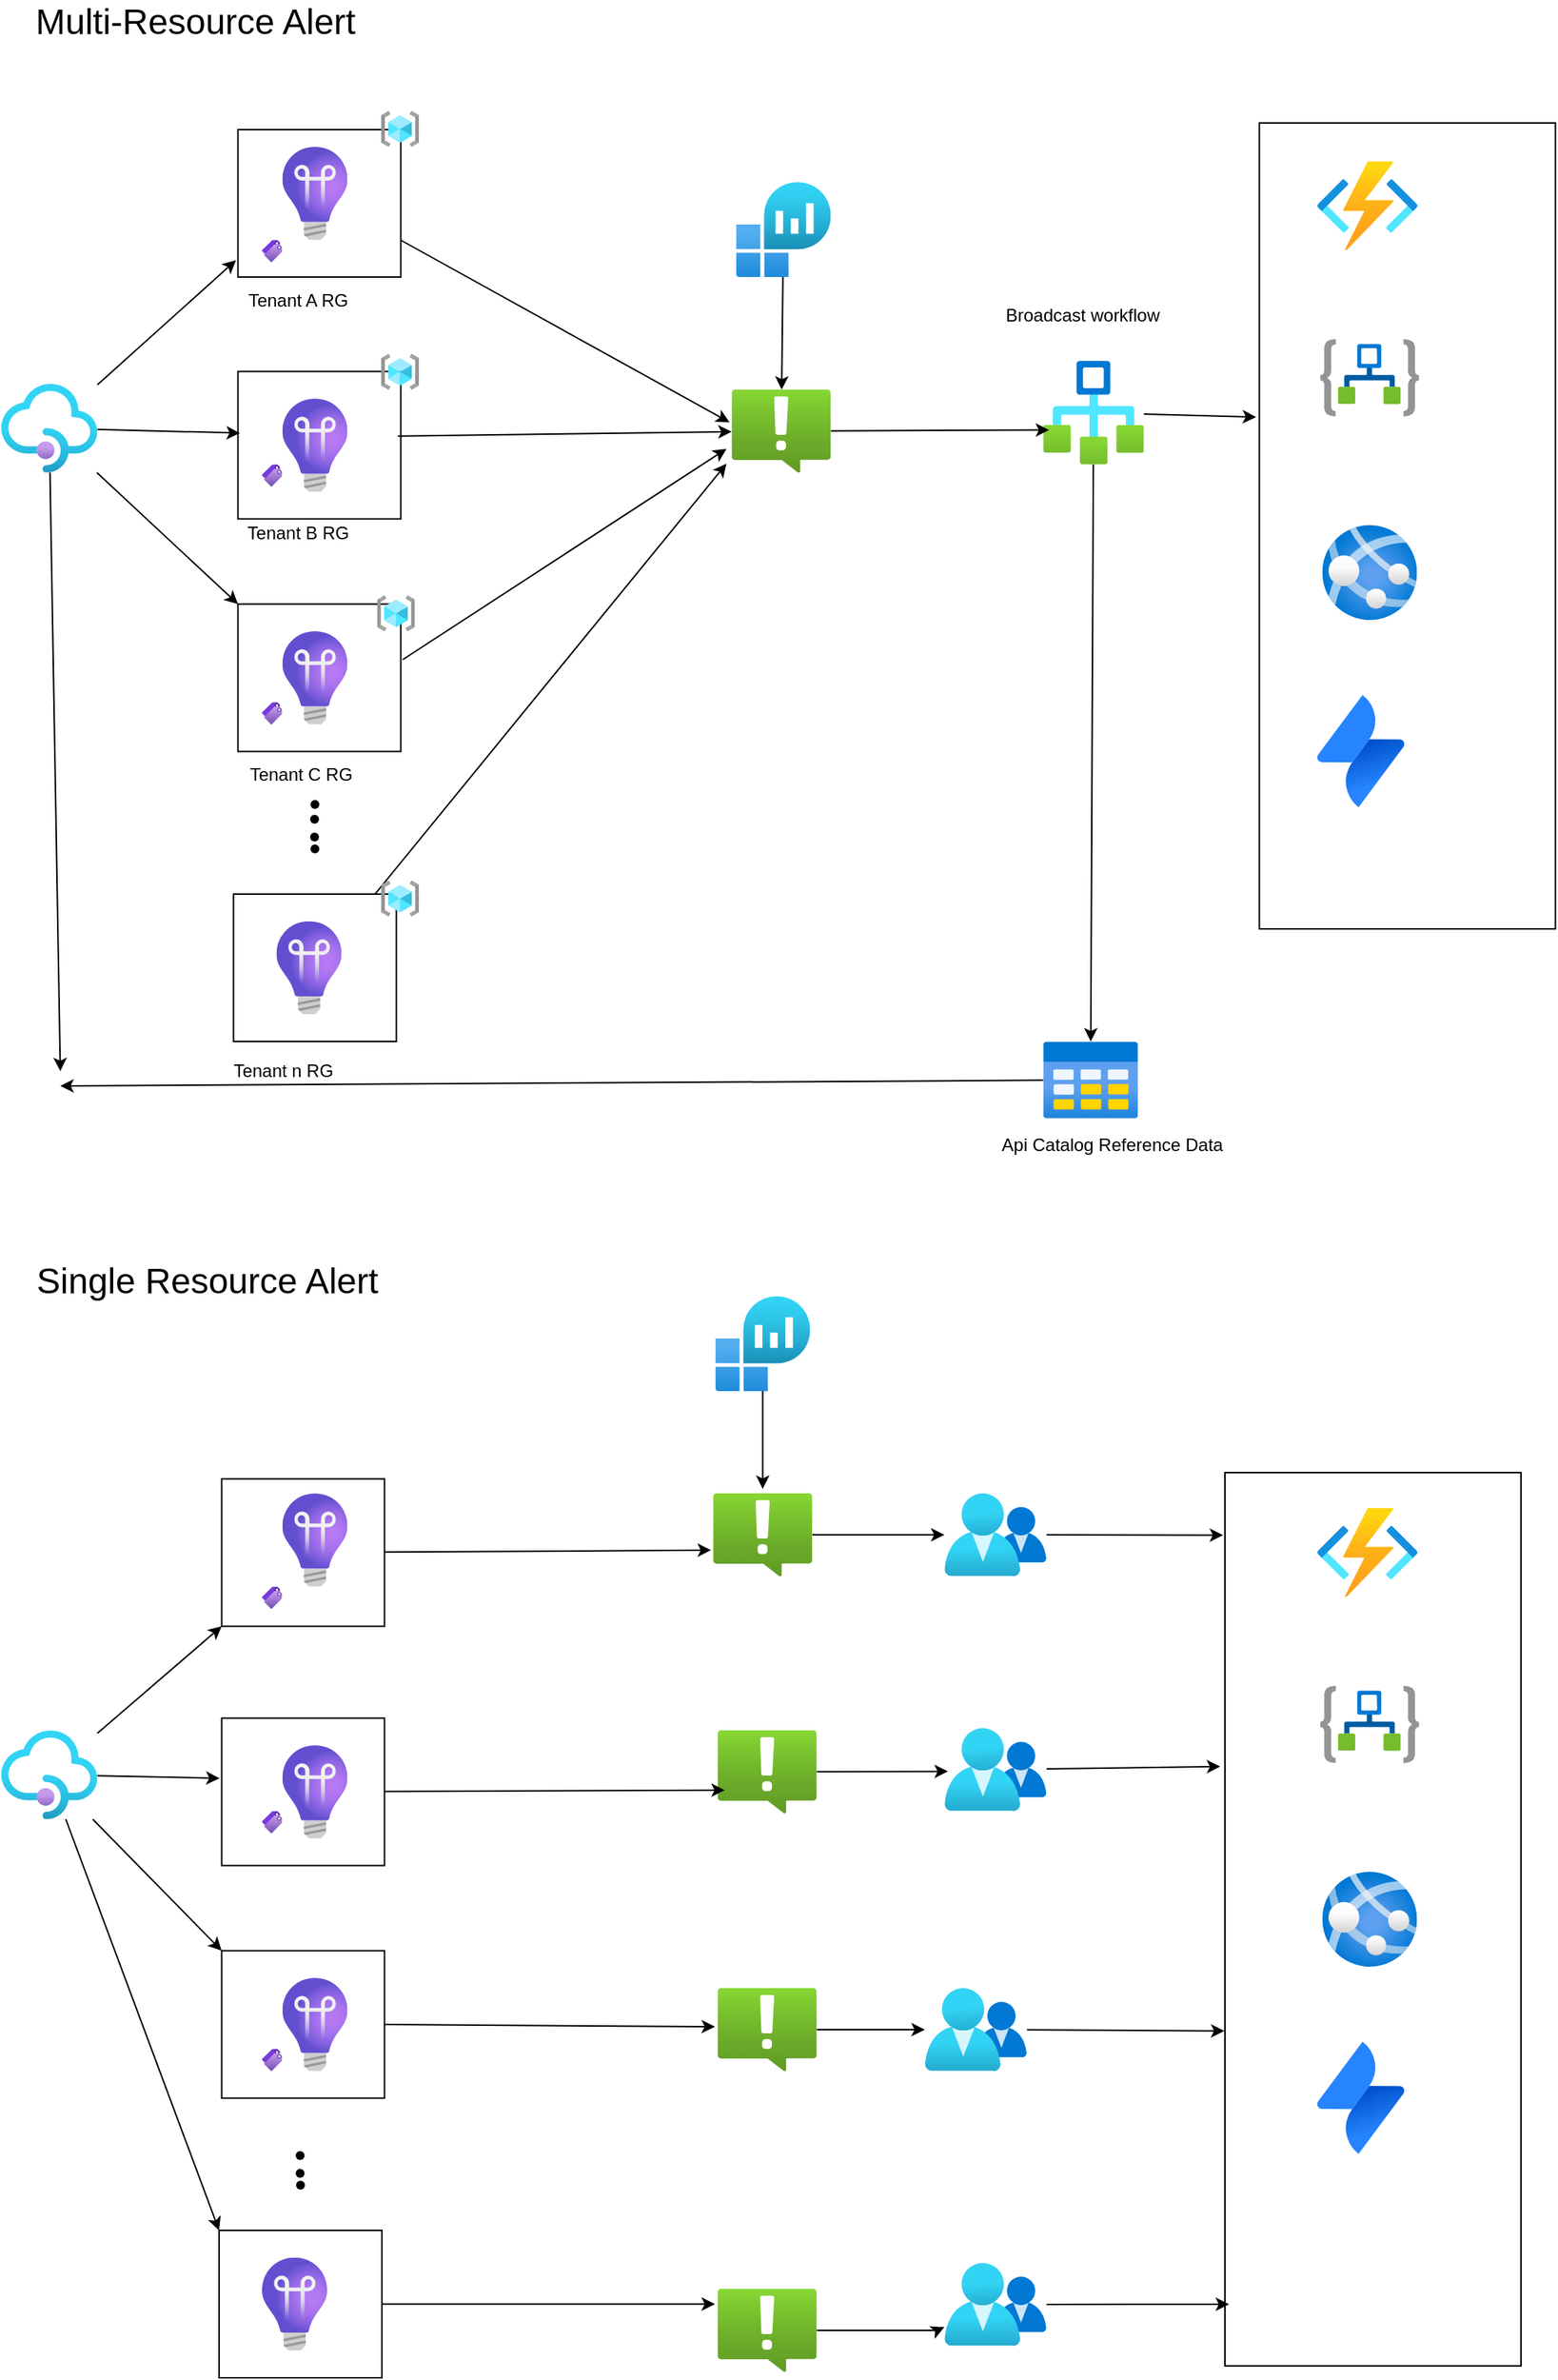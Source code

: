 <mxfile>
    <diagram id="PjX6TMRhEjkoH-ikMJ8E" name="Page-1">
        <mxGraphModel dx="1954" dy="688" grid="1" gridSize="10" guides="1" tooltips="1" connect="1" arrows="1" fold="1" page="1" pageScale="1" pageWidth="1100" pageHeight="850" math="0" shadow="0">
            <root>
                <mxCell id="0"/>
                <mxCell id="1" parent="0"/>
                <mxCell id="38" value="" style="edgeStyle=none;html=1;entryX=-0.012;entryY=0.886;entryDx=0;entryDy=0;entryPerimeter=0;" edge="1" parent="1" source="2" target="152">
                    <mxGeometry relative="1" as="geometry"/>
                </mxCell>
                <mxCell id="40" style="edgeStyle=none;html=1;entryX=0.012;entryY=0.418;entryDx=0;entryDy=0;entryPerimeter=0;" edge="1" parent="1" source="2" target="153">
                    <mxGeometry relative="1" as="geometry"/>
                </mxCell>
                <mxCell id="41" style="edgeStyle=none;html=1;entryX=0;entryY=0;entryDx=0;entryDy=0;" edge="1" parent="1" source="2" target="154">
                    <mxGeometry relative="1" as="geometry"/>
                </mxCell>
                <mxCell id="78" style="edgeStyle=none;html=1;" edge="1" parent="1" source="2">
                    <mxGeometry relative="1" as="geometry">
                        <mxPoint x="67.75" y="758" as="targetPoint"/>
                    </mxGeometry>
                </mxCell>
                <mxCell id="2" value="" style="aspect=fixed;html=1;points=[];align=center;image;fontSize=12;image=img/lib/azure2/integration/API_Management_Services.svg;" vertex="1" parent="1">
                    <mxGeometry x="27.75" y="294" width="65" height="60" as="geometry"/>
                </mxCell>
                <mxCell id="54" style="edgeStyle=none;html=1;" edge="1" parent="1" source="9" target="52">
                    <mxGeometry relative="1" as="geometry"/>
                </mxCell>
                <mxCell id="151" style="edgeStyle=none;html=1;entryX=-0.011;entryY=0.365;entryDx=0;entryDy=0;entryPerimeter=0;" edge="1" parent="1" source="9" target="69">
                    <mxGeometry relative="1" as="geometry"/>
                </mxCell>
                <mxCell id="9" value="" style="aspect=fixed;html=1;points=[];align=center;image;fontSize=12;image=img/lib/azure2/general/Workflow.svg;" vertex="1" parent="1">
                    <mxGeometry x="731.75" y="278.5" width="68" height="70" as="geometry"/>
                </mxCell>
                <mxCell id="17" value="" style="aspect=fixed;html=1;points=[];align=center;image;fontSize=12;image=img/lib/azure2/general/Tags.svg;" vertex="1" parent="1">
                    <mxGeometry x="203.9" y="509" width="13.85" height="15" as="geometry"/>
                </mxCell>
                <mxCell id="42" style="edgeStyle=none;html=1;entryX=-0.022;entryY=0.393;entryDx=0;entryDy=0;entryPerimeter=0;exitX=1;exitY=0.75;exitDx=0;exitDy=0;" edge="1" parent="1" source="152" target="145">
                    <mxGeometry relative="1" as="geometry">
                        <mxPoint x="419.838" y="278.07" as="targetPoint"/>
                    </mxGeometry>
                </mxCell>
                <mxCell id="15" value="" style="aspect=fixed;html=1;points=[];align=center;image;fontSize=12;image=img/lib/azure2/devops/Application_Insights.svg;" vertex="1" parent="1">
                    <mxGeometry x="217.75" y="134" width="44" height="63" as="geometry"/>
                </mxCell>
                <mxCell id="47" style="edgeStyle=none;html=1;exitX=0.982;exitY=0.438;exitDx=0;exitDy=0;exitPerimeter=0;" edge="1" parent="1" source="153" target="145">
                    <mxGeometry relative="1" as="geometry">
                        <mxPoint x="267.75" y="327" as="sourcePoint"/>
                        <mxPoint x="507.75" y="327" as="targetPoint"/>
                    </mxGeometry>
                </mxCell>
                <mxCell id="34" value="" style="aspect=fixed;html=1;points=[];align=center;image;fontSize=12;image=img/lib/azure2/devops/Application_Insights.svg;" vertex="1" parent="1">
                    <mxGeometry x="217.75" y="304" width="44" height="63" as="geometry"/>
                </mxCell>
                <mxCell id="44" style="edgeStyle=none;html=1;exitX=1.012;exitY=0.377;exitDx=0;exitDy=0;exitPerimeter=0;" edge="1" parent="1" source="154">
                    <mxGeometry relative="1" as="geometry">
                        <mxPoint x="517.75" y="338" as="targetPoint"/>
                    </mxGeometry>
                </mxCell>
                <mxCell id="35" value="" style="aspect=fixed;html=1;points=[];align=center;image;fontSize=12;image=img/lib/azure2/devops/Application_Insights.svg;" vertex="1" parent="1">
                    <mxGeometry x="217.75" y="461" width="44" height="63" as="geometry"/>
                </mxCell>
                <mxCell id="79" style="edgeStyle=none;html=1;" edge="1" parent="1" source="52">
                    <mxGeometry relative="1" as="geometry">
                        <mxPoint x="67.75" y="768" as="targetPoint"/>
                    </mxGeometry>
                </mxCell>
                <mxCell id="52" value="" style="aspect=fixed;html=1;points=[];align=center;image;fontSize=12;image=img/lib/azure2/general/Table.svg;shadow=0;fillColor=none;" vertex="1" parent="1">
                    <mxGeometry x="731.75" y="738" width="64" height="52" as="geometry"/>
                </mxCell>
                <mxCell id="57" value="" style="aspect=fixed;html=1;points=[];align=center;image;fontSize=12;image=img/lib/azure2/general/Tags.svg;" vertex="1" parent="1">
                    <mxGeometry x="203.9" y="197" width="13.85" height="15" as="geometry"/>
                </mxCell>
                <mxCell id="58" value="" style="aspect=fixed;html=1;points=[];align=center;image;fontSize=12;image=img/lib/azure2/general/Tags.svg;" vertex="1" parent="1">
                    <mxGeometry x="203.9" y="348.5" width="13.85" height="15" as="geometry"/>
                </mxCell>
                <mxCell id="60" value="" style="aspect=fixed;html=1;points=[];align=center;image;fontSize=12;image=img/lib/azure2/iot/Function_Apps.svg;shadow=0;fillColor=none;" vertex="1" parent="1">
                    <mxGeometry x="916.75" y="144" width="68" height="60" as="geometry"/>
                </mxCell>
                <mxCell id="61" value="" style="aspect=fixed;html=1;points=[];align=center;image;fontSize=12;image=img/lib/azure2/iot/Logic_Apps.svg;shadow=0;fillColor=none;" vertex="1" parent="1">
                    <mxGeometry x="918.75" y="264" width="67" height="52" as="geometry"/>
                </mxCell>
                <mxCell id="63" value="" style="aspect=fixed;html=1;points=[];align=center;image;fontSize=12;image=img/lib/azure2/compute/App_Services.svg;shadow=0;fillColor=none;" vertex="1" parent="1">
                    <mxGeometry x="920.25" y="389.5" width="64" height="64" as="geometry"/>
                </mxCell>
                <mxCell id="65" value="" style="image;image=img/lib/atlassian/Jira_Service_Desk_Logo.svg;shadow=0;fillColor=none;" vertex="1" parent="1">
                    <mxGeometry x="916.75" y="504" width="59" height="76" as="geometry"/>
                </mxCell>
                <mxCell id="67" value="" style="shape=image;verticalLabelPosition=bottom;labelBackgroundColor=#ffffff;verticalAlign=top;aspect=fixed;imageAspect=0;image=https://www.pngfind.com/pngs/m/618-6187399_servicenow-logo-png-service-now-logo-png-transparent.png;" vertex="1" parent="1">
                    <mxGeometry x="897.75" y="626.5" width="133.71" height="27" as="geometry"/>
                </mxCell>
                <mxCell id="69" value="" style="whiteSpace=wrap;html=1;shadow=0;fillColor=none;" vertex="1" parent="1">
                    <mxGeometry x="877.75" y="118" width="200" height="544" as="geometry"/>
                </mxCell>
                <mxCell id="111" value="" style="edgeStyle=none;html=1;entryX=0;entryY=1;entryDx=0;entryDy=0;" edge="1" parent="1" source="115" target="161">
                    <mxGeometry relative="1" as="geometry"/>
                </mxCell>
                <mxCell id="112" style="edgeStyle=none;html=1;entryX=-0.013;entryY=0.408;entryDx=0;entryDy=0;entryPerimeter=0;" edge="1" parent="1" source="115" target="163">
                    <mxGeometry relative="1" as="geometry"/>
                </mxCell>
                <mxCell id="113" style="edgeStyle=none;html=1;entryX=0;entryY=0;entryDx=0;entryDy=0;" edge="1" parent="1" source="115" target="164">
                    <mxGeometry relative="1" as="geometry"/>
                </mxCell>
                <mxCell id="205" style="edgeStyle=none;html=1;entryX=0;entryY=0;entryDx=0;entryDy=0;" edge="1" parent="1" source="115" target="199">
                    <mxGeometry relative="1" as="geometry"/>
                </mxCell>
                <mxCell id="115" value="" style="aspect=fixed;html=1;points=[];align=center;image;fontSize=12;image=img/lib/azure2/integration/API_Management_Services.svg;" vertex="1" parent="1">
                    <mxGeometry x="27.75" y="1203" width="65" height="60" as="geometry"/>
                </mxCell>
                <mxCell id="122" value="" style="aspect=fixed;html=1;points=[];align=center;image;fontSize=12;image=img/lib/azure2/general/Tags.svg;" vertex="1" parent="1">
                    <mxGeometry x="203.9" y="1418" width="13.85" height="15" as="geometry"/>
                </mxCell>
                <mxCell id="126" style="edgeStyle=none;html=1;entryX=-0.021;entryY=0.685;entryDx=0;entryDy=0;entryPerimeter=0;startArrow=none;" edge="1" parent="1" source="161" target="143">
                    <mxGeometry relative="1" as="geometry">
                        <mxPoint x="442.022" y="1076.14" as="targetPoint"/>
                    </mxGeometry>
                </mxCell>
                <mxCell id="127" value="" style="aspect=fixed;html=1;points=[];align=center;image;fontSize=12;image=img/lib/azure2/devops/Application_Insights.svg;" vertex="1" parent="1">
                    <mxGeometry x="217.75" y="1043" width="44" height="63" as="geometry"/>
                </mxCell>
                <mxCell id="129" value="" style="aspect=fixed;html=1;points=[];align=center;image;fontSize=12;image=img/lib/azure2/devops/Application_Insights.svg;" vertex="1" parent="1">
                    <mxGeometry x="217.75" y="1213" width="44" height="63" as="geometry"/>
                </mxCell>
                <mxCell id="130" style="edgeStyle=none;html=1;exitX=1;exitY=0.5;exitDx=0;exitDy=0;" edge="1" parent="1" source="164">
                    <mxGeometry relative="1" as="geometry">
                        <mxPoint x="510" y="1403" as="targetPoint"/>
                    </mxGeometry>
                </mxCell>
                <mxCell id="131" value="" style="aspect=fixed;html=1;points=[];align=center;image;fontSize=12;image=img/lib/azure2/devops/Application_Insights.svg;" vertex="1" parent="1">
                    <mxGeometry x="217.75" y="1370" width="44" height="63" as="geometry"/>
                </mxCell>
                <mxCell id="134" value="" style="aspect=fixed;html=1;points=[];align=center;image;fontSize=12;image=img/lib/azure2/general/Tags.svg;" vertex="1" parent="1">
                    <mxGeometry x="203.9" y="1106" width="13.85" height="15" as="geometry"/>
                </mxCell>
                <mxCell id="135" value="" style="aspect=fixed;html=1;points=[];align=center;image;fontSize=12;image=img/lib/azure2/general/Tags.svg;" vertex="1" parent="1">
                    <mxGeometry x="203.9" y="1257.5" width="13.85" height="15" as="geometry"/>
                </mxCell>
                <mxCell id="136" value="" style="aspect=fixed;html=1;points=[];align=center;image;fontSize=12;image=img/lib/azure2/iot/Function_Apps.svg;shadow=0;fillColor=none;" vertex="1" parent="1">
                    <mxGeometry x="916.75" y="1053" width="68" height="60" as="geometry"/>
                </mxCell>
                <mxCell id="137" value="" style="aspect=fixed;html=1;points=[];align=center;image;fontSize=12;image=img/lib/azure2/iot/Logic_Apps.svg;shadow=0;fillColor=none;" vertex="1" parent="1">
                    <mxGeometry x="918.75" y="1173" width="67" height="52" as="geometry"/>
                </mxCell>
                <mxCell id="138" value="" style="aspect=fixed;html=1;points=[];align=center;image;fontSize=12;image=img/lib/azure2/compute/App_Services.svg;shadow=0;fillColor=none;" vertex="1" parent="1">
                    <mxGeometry x="920.25" y="1298.5" width="64" height="64" as="geometry"/>
                </mxCell>
                <mxCell id="139" value="" style="image;image=img/lib/atlassian/Jira_Service_Desk_Logo.svg;shadow=0;fillColor=none;" vertex="1" parent="1">
                    <mxGeometry x="916.75" y="1413" width="59" height="76" as="geometry"/>
                </mxCell>
                <mxCell id="140" value="" style="shape=image;verticalLabelPosition=bottom;labelBackgroundColor=#ffffff;verticalAlign=top;aspect=fixed;imageAspect=0;image=https://www.pngfind.com/pngs/m/618-6187399_servicenow-logo-png-service-now-logo-png-transparent.png;" vertex="1" parent="1">
                    <mxGeometry x="897.75" y="1535.5" width="133.71" height="27" as="geometry"/>
                </mxCell>
                <mxCell id="141" value="" style="whiteSpace=wrap;html=1;shadow=0;fillColor=none;" vertex="1" parent="1">
                    <mxGeometry x="854.5" y="1029" width="200" height="603" as="geometry"/>
                </mxCell>
                <mxCell id="183" style="edgeStyle=none;html=1;" edge="1" parent="1" source="142" target="167">
                    <mxGeometry relative="1" as="geometry"/>
                </mxCell>
                <mxCell id="142" value="" style="aspect=fixed;html=1;points=[];align=center;image;fontSize=12;image=img/lib/azure2/management_governance/Alerts.svg;shadow=0;fillColor=none;" vertex="1" parent="1">
                    <mxGeometry x="511.75" y="1377" width="67" height="56.0" as="geometry"/>
                </mxCell>
                <mxCell id="176" style="edgeStyle=none;html=1;" edge="1" parent="1" source="143" target="165">
                    <mxGeometry relative="1" as="geometry"/>
                </mxCell>
                <mxCell id="143" value="" style="aspect=fixed;html=1;points=[];align=center;image;fontSize=12;image=img/lib/azure2/management_governance/Alerts.svg;shadow=0;fillColor=none;" vertex="1" parent="1">
                    <mxGeometry x="508.75" y="1043" width="67" height="56.0" as="geometry"/>
                </mxCell>
                <mxCell id="150" style="edgeStyle=none;html=1;entryX=0.059;entryY=0.667;entryDx=0;entryDy=0;entryPerimeter=0;" edge="1" parent="1" source="145" target="9">
                    <mxGeometry relative="1" as="geometry"/>
                </mxCell>
                <mxCell id="145" value="" style="aspect=fixed;html=1;points=[];align=center;image;fontSize=12;image=img/lib/azure2/management_governance/Alerts.svg;shadow=0;fillColor=none;" vertex="1" parent="1">
                    <mxGeometry x="521.25" y="298" width="67" height="56.0" as="geometry"/>
                </mxCell>
                <mxCell id="169" style="edgeStyle=none;html=1;" edge="1" parent="1" source="148" target="145">
                    <mxGeometry relative="1" as="geometry"/>
                </mxCell>
                <mxCell id="148" value="" style="aspect=fixed;html=1;points=[];align=center;image;fontSize=12;image=img/lib/azure2/analytics/Log_Analytics_Workspaces.svg;" vertex="1" parent="1">
                    <mxGeometry x="524.25" y="158" width="64" height="64" as="geometry"/>
                </mxCell>
                <mxCell id="177" style="edgeStyle=none;html=1;entryX=0.034;entryY=0.521;entryDx=0;entryDy=0;entryPerimeter=0;" edge="1" parent="1" source="149" target="166">
                    <mxGeometry relative="1" as="geometry"/>
                </mxCell>
                <mxCell id="149" value="" style="aspect=fixed;html=1;points=[];align=center;image;fontSize=12;image=img/lib/azure2/management_governance/Alerts.svg;shadow=0;fillColor=none;" vertex="1" parent="1">
                    <mxGeometry x="511.75" y="1203" width="67" height="56.0" as="geometry"/>
                </mxCell>
                <mxCell id="152" value="" style="whiteSpace=wrap;html=1;shadow=0;fillColor=none;" vertex="1" parent="1">
                    <mxGeometry x="187.75" y="122.5" width="110" height="99.5" as="geometry"/>
                </mxCell>
                <mxCell id="153" value="" style="whiteSpace=wrap;html=1;shadow=0;fillColor=none;" vertex="1" parent="1">
                    <mxGeometry x="187.75" y="285.75" width="110" height="99.5" as="geometry"/>
                </mxCell>
                <mxCell id="154" value="" style="whiteSpace=wrap;html=1;shadow=0;fillColor=none;" vertex="1" parent="1">
                    <mxGeometry x="187.75" y="442.75" width="110" height="99.5" as="geometry"/>
                </mxCell>
                <mxCell id="157" value="Tenant C RG" style="text;html=1;align=center;verticalAlign=middle;resizable=0;points=[];autosize=1;strokeColor=none;fillColor=none;" vertex="1" parent="1">
                    <mxGeometry x="189.75" y="548" width="80" height="20" as="geometry"/>
                </mxCell>
                <mxCell id="158" value="Tenant B RG" style="text;html=1;align=center;verticalAlign=middle;resizable=0;points=[];autosize=1;strokeColor=none;fillColor=none;" vertex="1" parent="1">
                    <mxGeometry x="187.75" y="385.25" width="80" height="20" as="geometry"/>
                </mxCell>
                <mxCell id="159" value="Tenant A RG" style="text;html=1;align=center;verticalAlign=middle;resizable=0;points=[];autosize=1;strokeColor=none;fillColor=none;" vertex="1" parent="1">
                    <mxGeometry x="187.75" y="228" width="80" height="20" as="geometry"/>
                </mxCell>
                <mxCell id="161" value="" style="whiteSpace=wrap;html=1;shadow=0;fillColor=none;" vertex="1" parent="1">
                    <mxGeometry x="176.75" y="1033.25" width="110" height="99.5" as="geometry"/>
                </mxCell>
                <mxCell id="184" style="edgeStyle=none;html=1;entryX=0.073;entryY=0.72;entryDx=0;entryDy=0;entryPerimeter=0;" edge="1" parent="1" source="163" target="149">
                    <mxGeometry relative="1" as="geometry">
                        <mxPoint x="450" y="1245" as="targetPoint"/>
                    </mxGeometry>
                </mxCell>
                <mxCell id="163" value="" style="whiteSpace=wrap;html=1;shadow=0;fillColor=none;" vertex="1" parent="1">
                    <mxGeometry x="176.75" y="1194.75" width="110" height="99.5" as="geometry"/>
                </mxCell>
                <mxCell id="164" value="" style="whiteSpace=wrap;html=1;shadow=0;fillColor=none;" vertex="1" parent="1">
                    <mxGeometry x="176.75" y="1351.75" width="110" height="99.5" as="geometry"/>
                </mxCell>
                <mxCell id="179" style="edgeStyle=none;html=1;entryX=-0.006;entryY=0.07;entryDx=0;entryDy=0;entryPerimeter=0;" edge="1" parent="1" source="165" target="141">
                    <mxGeometry relative="1" as="geometry"/>
                </mxCell>
                <mxCell id="165" value="" style="aspect=fixed;html=1;points=[];align=center;image;fontSize=12;image=img/lib/azure2/management_governance/My_Customers.svg;shadow=0;fillColor=none;" vertex="1" parent="1">
                    <mxGeometry x="665" y="1043" width="69" height="56.0" as="geometry"/>
                </mxCell>
                <mxCell id="180" style="edgeStyle=none;html=1;entryX=-0.016;entryY=0.329;entryDx=0;entryDy=0;entryPerimeter=0;" edge="1" parent="1" source="166" target="141">
                    <mxGeometry relative="1" as="geometry">
                        <mxPoint x="850" y="1270" as="targetPoint"/>
                    </mxGeometry>
                </mxCell>
                <mxCell id="166" value="" style="aspect=fixed;html=1;points=[];align=center;image;fontSize=12;image=img/lib/azure2/management_governance/My_Customers.svg;shadow=0;fillColor=none;" vertex="1" parent="1">
                    <mxGeometry x="665" y="1201.5" width="69" height="56.0" as="geometry"/>
                </mxCell>
                <mxCell id="182" style="edgeStyle=none;html=1;entryX=-0.002;entryY=0.625;entryDx=0;entryDy=0;entryPerimeter=0;" edge="1" parent="1" source="167" target="141">
                    <mxGeometry relative="1" as="geometry"/>
                </mxCell>
                <mxCell id="167" value="" style="aspect=fixed;html=1;points=[];align=center;image;fontSize=12;image=img/lib/azure2/management_governance/My_Customers.svg;shadow=0;fillColor=none;" vertex="1" parent="1">
                    <mxGeometry x="651.75" y="1377" width="69" height="56.0" as="geometry"/>
                </mxCell>
                <mxCell id="171" value="Broadcast workflow" style="text;html=1;align=center;verticalAlign=middle;resizable=0;points=[];autosize=1;strokeColor=none;fillColor=none;" vertex="1" parent="1">
                    <mxGeometry x="697.75" y="238" width="120" height="20" as="geometry"/>
                </mxCell>
                <mxCell id="172" value="Api Catalog Reference Data&lt;br&gt;" style="text;html=1;align=center;verticalAlign=middle;resizable=0;points=[];autosize=1;strokeColor=none;fillColor=none;" vertex="1" parent="1">
                    <mxGeometry x="697.75" y="798" width="160" height="20" as="geometry"/>
                </mxCell>
                <mxCell id="185" value="" style="aspect=fixed;html=1;points=[];align=center;image;fontSize=12;image=img/lib/azure2/general/Resource_Groups.svg;shadow=0;fillColor=none;" vertex="1" parent="1">
                    <mxGeometry x="284.5" y="110" width="25.5" height="24" as="geometry"/>
                </mxCell>
                <mxCell id="186" value="" style="aspect=fixed;html=1;points=[];align=center;image;fontSize=12;image=img/lib/azure2/general/Resource_Groups.svg;shadow=0;fillColor=none;" vertex="1" parent="1">
                    <mxGeometry x="284.5" y="274" width="25.5" height="24" as="geometry"/>
                </mxCell>
                <mxCell id="187" value="" style="aspect=fixed;html=1;points=[];align=center;image;fontSize=12;image=img/lib/azure2/general/Resource_Groups.svg;shadow=0;fillColor=none;" vertex="1" parent="1">
                    <mxGeometry x="281.75" y="437" width="25.5" height="24" as="geometry"/>
                </mxCell>
                <mxCell id="189" style="edgeStyle=none;html=1;" edge="1" parent="1" source="188">
                    <mxGeometry relative="1" as="geometry">
                        <mxPoint x="542.25" y="1040" as="targetPoint"/>
                    </mxGeometry>
                </mxCell>
                <mxCell id="188" value="" style="aspect=fixed;html=1;points=[];align=center;image;fontSize=12;image=img/lib/azure2/analytics/Log_Analytics_Workspaces.svg;" vertex="1" parent="1">
                    <mxGeometry x="510.25" y="910" width="64" height="64" as="geometry"/>
                </mxCell>
                <mxCell id="198" style="edgeStyle=none;html=1;" edge="1" parent="1" source="190">
                    <mxGeometry relative="1" as="geometry">
                        <mxPoint x="517.75" y="348" as="targetPoint"/>
                    </mxGeometry>
                </mxCell>
                <mxCell id="190" value="" style="whiteSpace=wrap;html=1;shadow=0;fillColor=none;" vertex="1" parent="1">
                    <mxGeometry x="184.75" y="638.5" width="110" height="99.5" as="geometry"/>
                </mxCell>
                <mxCell id="192" value="" style="shape=waypoint;sketch=0;size=6;pointerEvents=1;points=[];fillColor=none;resizable=0;rotatable=0;perimeter=centerPerimeter;snapToPoint=1;shadow=0;" vertex="1" parent="1">
                    <mxGeometry x="219.75" y="588" width="40" height="40" as="geometry"/>
                </mxCell>
                <mxCell id="193" value="" style="shape=waypoint;sketch=0;size=6;pointerEvents=1;points=[];fillColor=none;resizable=0;rotatable=0;perimeter=centerPerimeter;snapToPoint=1;shadow=0;" vertex="1" parent="1">
                    <mxGeometry x="219.5" y="580" width="40" height="40" as="geometry"/>
                </mxCell>
                <mxCell id="194" value="" style="shape=waypoint;sketch=0;size=6;pointerEvents=1;points=[];fillColor=none;resizable=0;rotatable=0;perimeter=centerPerimeter;snapToPoint=1;shadow=0;" vertex="1" parent="1">
                    <mxGeometry x="219.75" y="558" width="40" height="40" as="geometry"/>
                </mxCell>
                <mxCell id="195" value="" style="shape=waypoint;sketch=0;size=6;pointerEvents=1;points=[];fillColor=none;resizable=0;rotatable=0;perimeter=centerPerimeter;snapToPoint=1;shadow=0;" vertex="1" parent="1">
                    <mxGeometry x="219.5" y="568" width="40" height="40" as="geometry"/>
                </mxCell>
                <mxCell id="196" value="Tenant n RG" style="text;html=1;align=center;verticalAlign=middle;resizable=0;points=[];autosize=1;strokeColor=none;fillColor=none;" vertex="1" parent="1">
                    <mxGeometry x="177.75" y="748" width="80" height="20" as="geometry"/>
                </mxCell>
                <mxCell id="197" value="" style="aspect=fixed;html=1;points=[];align=center;image;fontSize=12;image=img/lib/azure2/management_governance/Application_Insights.svg;shadow=0;fillColor=none;" vertex="1" parent="1">
                    <mxGeometry x="213.75" y="656.75" width="44" height="63" as="geometry"/>
                </mxCell>
                <mxCell id="207" style="edgeStyle=none;html=1;" edge="1" parent="1" source="199">
                    <mxGeometry relative="1" as="geometry">
                        <mxPoint x="510" y="1590.25" as="targetPoint"/>
                    </mxGeometry>
                </mxCell>
                <mxCell id="199" value="" style="whiteSpace=wrap;html=1;shadow=0;fillColor=none;" vertex="1" parent="1">
                    <mxGeometry x="175" y="1540.5" width="110" height="99.5" as="geometry"/>
                </mxCell>
                <mxCell id="200" value="" style="shape=waypoint;sketch=0;size=6;pointerEvents=1;points=[];fillColor=none;resizable=0;rotatable=0;perimeter=centerPerimeter;snapToPoint=1;shadow=0;" vertex="1" parent="1">
                    <mxGeometry x="210" y="1490" width="40" height="40" as="geometry"/>
                </mxCell>
                <mxCell id="201" value="" style="shape=waypoint;sketch=0;size=6;pointerEvents=1;points=[];fillColor=none;resizable=0;rotatable=0;perimeter=centerPerimeter;snapToPoint=1;shadow=0;" vertex="1" parent="1">
                    <mxGeometry x="209.75" y="1482" width="40" height="40" as="geometry"/>
                </mxCell>
                <mxCell id="202" value="" style="shape=waypoint;sketch=0;size=6;pointerEvents=1;points=[];fillColor=none;resizable=0;rotatable=0;perimeter=centerPerimeter;snapToPoint=1;shadow=0;" vertex="1" parent="1">
                    <mxGeometry x="209.75" y="1470" width="40" height="40" as="geometry"/>
                </mxCell>
                <mxCell id="203" value="" style="aspect=fixed;html=1;points=[];align=center;image;fontSize=12;image=img/lib/azure2/management_governance/Application_Insights.svg;shadow=0;fillColor=none;" vertex="1" parent="1">
                    <mxGeometry x="204" y="1558.75" width="44" height="63" as="geometry"/>
                </mxCell>
                <mxCell id="210" value="" style="edgeStyle=none;html=1;" edge="1" parent="1" source="206" target="208">
                    <mxGeometry relative="1" as="geometry">
                        <Array as="points">
                            <mxPoint x="660" y="1608"/>
                        </Array>
                    </mxGeometry>
                </mxCell>
                <mxCell id="206" value="" style="aspect=fixed;html=1;points=[];align=center;image;fontSize=12;image=img/lib/azure2/management_governance/Alerts.svg;shadow=0;fillColor=none;" vertex="1" parent="1">
                    <mxGeometry x="511.75" y="1580" width="67" height="56.0" as="geometry"/>
                </mxCell>
                <mxCell id="209" style="edgeStyle=none;html=1;entryX=0.014;entryY=0.931;entryDx=0;entryDy=0;entryPerimeter=0;" edge="1" parent="1" source="208" target="141">
                    <mxGeometry relative="1" as="geometry"/>
                </mxCell>
                <mxCell id="208" value="" style="aspect=fixed;html=1;points=[];align=center;image;fontSize=12;image=img/lib/azure2/management_governance/My_Customers.svg;shadow=0;fillColor=none;" vertex="1" parent="1">
                    <mxGeometry x="665" y="1562.5" width="69" height="56.0" as="geometry"/>
                </mxCell>
                <mxCell id="211" value="&lt;font style=&quot;font-size: 24px&quot;&gt;Multi-Resource Alert&amp;nbsp;&lt;/font&gt;" style="text;html=1;align=center;verticalAlign=middle;resizable=0;points=[];autosize=1;strokeColor=none;fillColor=none;" vertex="1" parent="1">
                    <mxGeometry x="41.75" y="40" width="240" height="20" as="geometry"/>
                </mxCell>
                <mxCell id="212" value="&lt;font style=&quot;font-size: 24px&quot;&gt;Single Resource Alert&amp;nbsp;&lt;/font&gt;" style="text;html=1;align=center;verticalAlign=middle;resizable=0;points=[];autosize=1;strokeColor=none;fillColor=none;" vertex="1" parent="1">
                    <mxGeometry x="44.75" y="890" width="250" height="20" as="geometry"/>
                </mxCell>
                <mxCell id="213" value="" style="aspect=fixed;html=1;points=[];align=center;image;fontSize=12;image=img/lib/azure2/general/Resource_Groups.svg;shadow=0;fillColor=none;" vertex="1" parent="1">
                    <mxGeometry x="284.5" y="629.5" width="25.5" height="24" as="geometry"/>
                </mxCell>
            </root>
        </mxGraphModel>
    </diagram>
</mxfile>